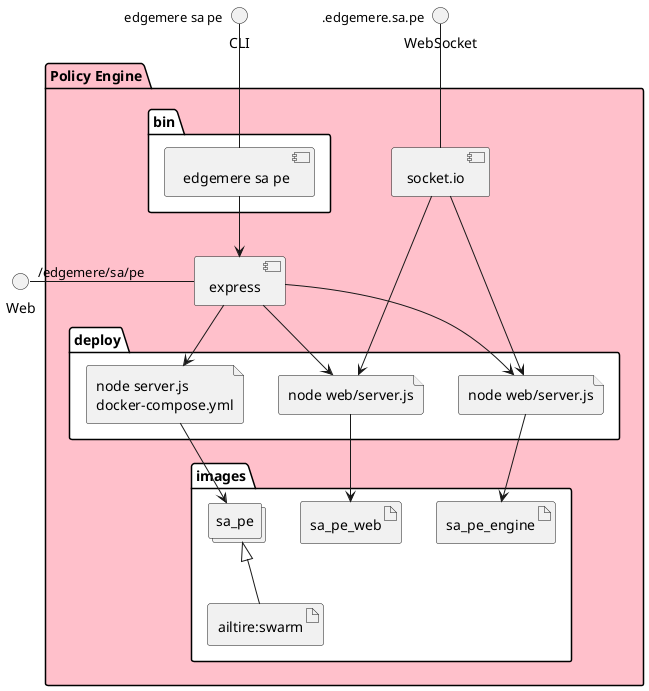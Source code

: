 @startuml
  interface CLI
  interface Web
  interface WebSocket
package "Policy Engine" #pink {
  component express as REST
  component socket.io as socket
  folder bin #ffffff {
    component " edgemere sa pe" as binName
  }
  binName --> REST

  folder deploy #ffffff {
      file "node server.js\ndocker-compose.yml" as sa_pe_container
      REST --> sa_pe_container

  
    file "node web/server.js" as engine_container
    REST --> engine_container
    socket ---> engine_container
  
    file "node web/server.js" as web_container
    REST --> web_container
    socket ---> web_container
  
  }
  folder images #ffffff {
    collections "sa_pe" as sa_peimage
    artifact "ailtire:swarm" as ailtireswarm
    sa_peimage <|-- ailtireswarm
    sa_pe_container --> sa_peimage

  
      artifact sa_pe_engine
      engine_container --> sa_pe_engine
    
      artifact sa_pe_web
      web_container --> sa_pe_web
    
  }
}
CLI " edgemere sa pe" -- binName
Web "/edgemere/sa/pe" - REST
WebSocket ".edgemere.sa.pe" -- socket

@enduml
